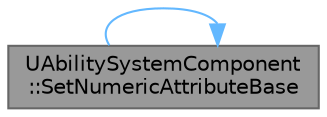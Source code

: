 digraph "UAbilitySystemComponent::SetNumericAttributeBase"
{
 // INTERACTIVE_SVG=YES
 // LATEX_PDF_SIZE
  bgcolor="transparent";
  edge [fontname=Helvetica,fontsize=10,labelfontname=Helvetica,labelfontsize=10];
  node [fontname=Helvetica,fontsize=10,shape=box,height=0.2,width=0.4];
  rankdir="LR";
  Node1 [id="Node000001",label="UAbilitySystemComponent\l::SetNumericAttributeBase",height=0.2,width=0.4,color="gray40", fillcolor="grey60", style="filled", fontcolor="black",tooltip="Sets the base value of an attribute."];
  Node1 -> Node1 [id="edge1_Node000001_Node000001",color="steelblue1",style="solid",tooltip=" "];
}
